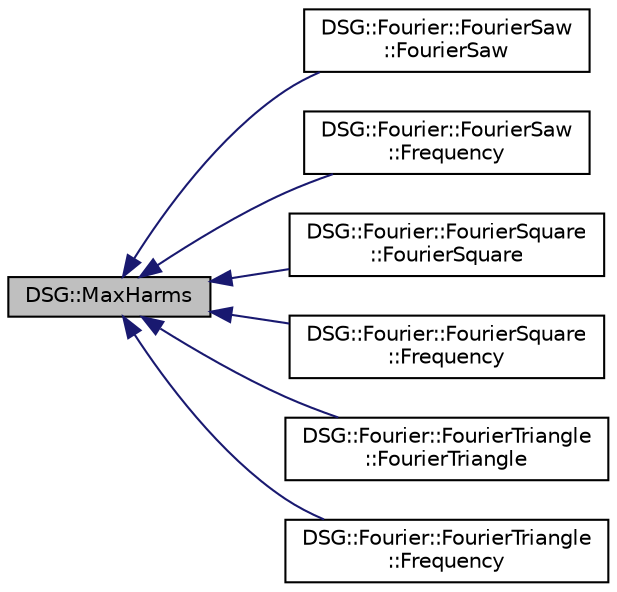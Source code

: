 digraph "DSG::MaxHarms"
{
  edge [fontname="Helvetica",fontsize="10",labelfontname="Helvetica",labelfontsize="10"];
  node [fontname="Helvetica",fontsize="10",shape=record];
  rankdir="LR";
  Node1 [label="DSG::MaxHarms",height=0.2,width=0.4,color="black", fillcolor="grey75", style="filled", fontcolor="black"];
  Node1 -> Node2 [dir="back",color="midnightblue",fontsize="10",style="solid",fontname="Helvetica"];
  Node2 [label="DSG::Fourier::FourierSaw\l::FourierSaw",height=0.2,width=0.4,color="black", fillcolor="white", style="filled",URL="$class_d_s_g_1_1_fourier_1_1_fourier_saw.html#a6062c388900f32e1cfd6df95b9760065"];
  Node1 -> Node3 [dir="back",color="midnightblue",fontsize="10",style="solid",fontname="Helvetica"];
  Node3 [label="DSG::Fourier::FourierSaw\l::Frequency",height=0.2,width=0.4,color="black", fillcolor="white", style="filled",URL="$class_d_s_g_1_1_fourier_1_1_fourier_saw.html#afa3d86f404be3665f10c74fe9286ef10"];
  Node1 -> Node4 [dir="back",color="midnightblue",fontsize="10",style="solid",fontname="Helvetica"];
  Node4 [label="DSG::Fourier::FourierSquare\l::FourierSquare",height=0.2,width=0.4,color="black", fillcolor="white", style="filled",URL="$class_d_s_g_1_1_fourier_1_1_fourier_square.html#a277316295ca15354a6e507a71cb5f0db"];
  Node1 -> Node5 [dir="back",color="midnightblue",fontsize="10",style="solid",fontname="Helvetica"];
  Node5 [label="DSG::Fourier::FourierSquare\l::Frequency",height=0.2,width=0.4,color="black", fillcolor="white", style="filled",URL="$class_d_s_g_1_1_fourier_1_1_fourier_square.html#a120cbb563a518c9412190eaa36cb269f"];
  Node1 -> Node6 [dir="back",color="midnightblue",fontsize="10",style="solid",fontname="Helvetica"];
  Node6 [label="DSG::Fourier::FourierTriangle\l::FourierTriangle",height=0.2,width=0.4,color="black", fillcolor="white", style="filled",URL="$class_d_s_g_1_1_fourier_1_1_fourier_triangle.html#abf887c6f5aada92780224511988cb688"];
  Node1 -> Node7 [dir="back",color="midnightblue",fontsize="10",style="solid",fontname="Helvetica"];
  Node7 [label="DSG::Fourier::FourierTriangle\l::Frequency",height=0.2,width=0.4,color="black", fillcolor="white", style="filled",URL="$class_d_s_g_1_1_fourier_1_1_fourier_triangle.html#a278a51ed8af32ea371adc903b9b25039"];
}
